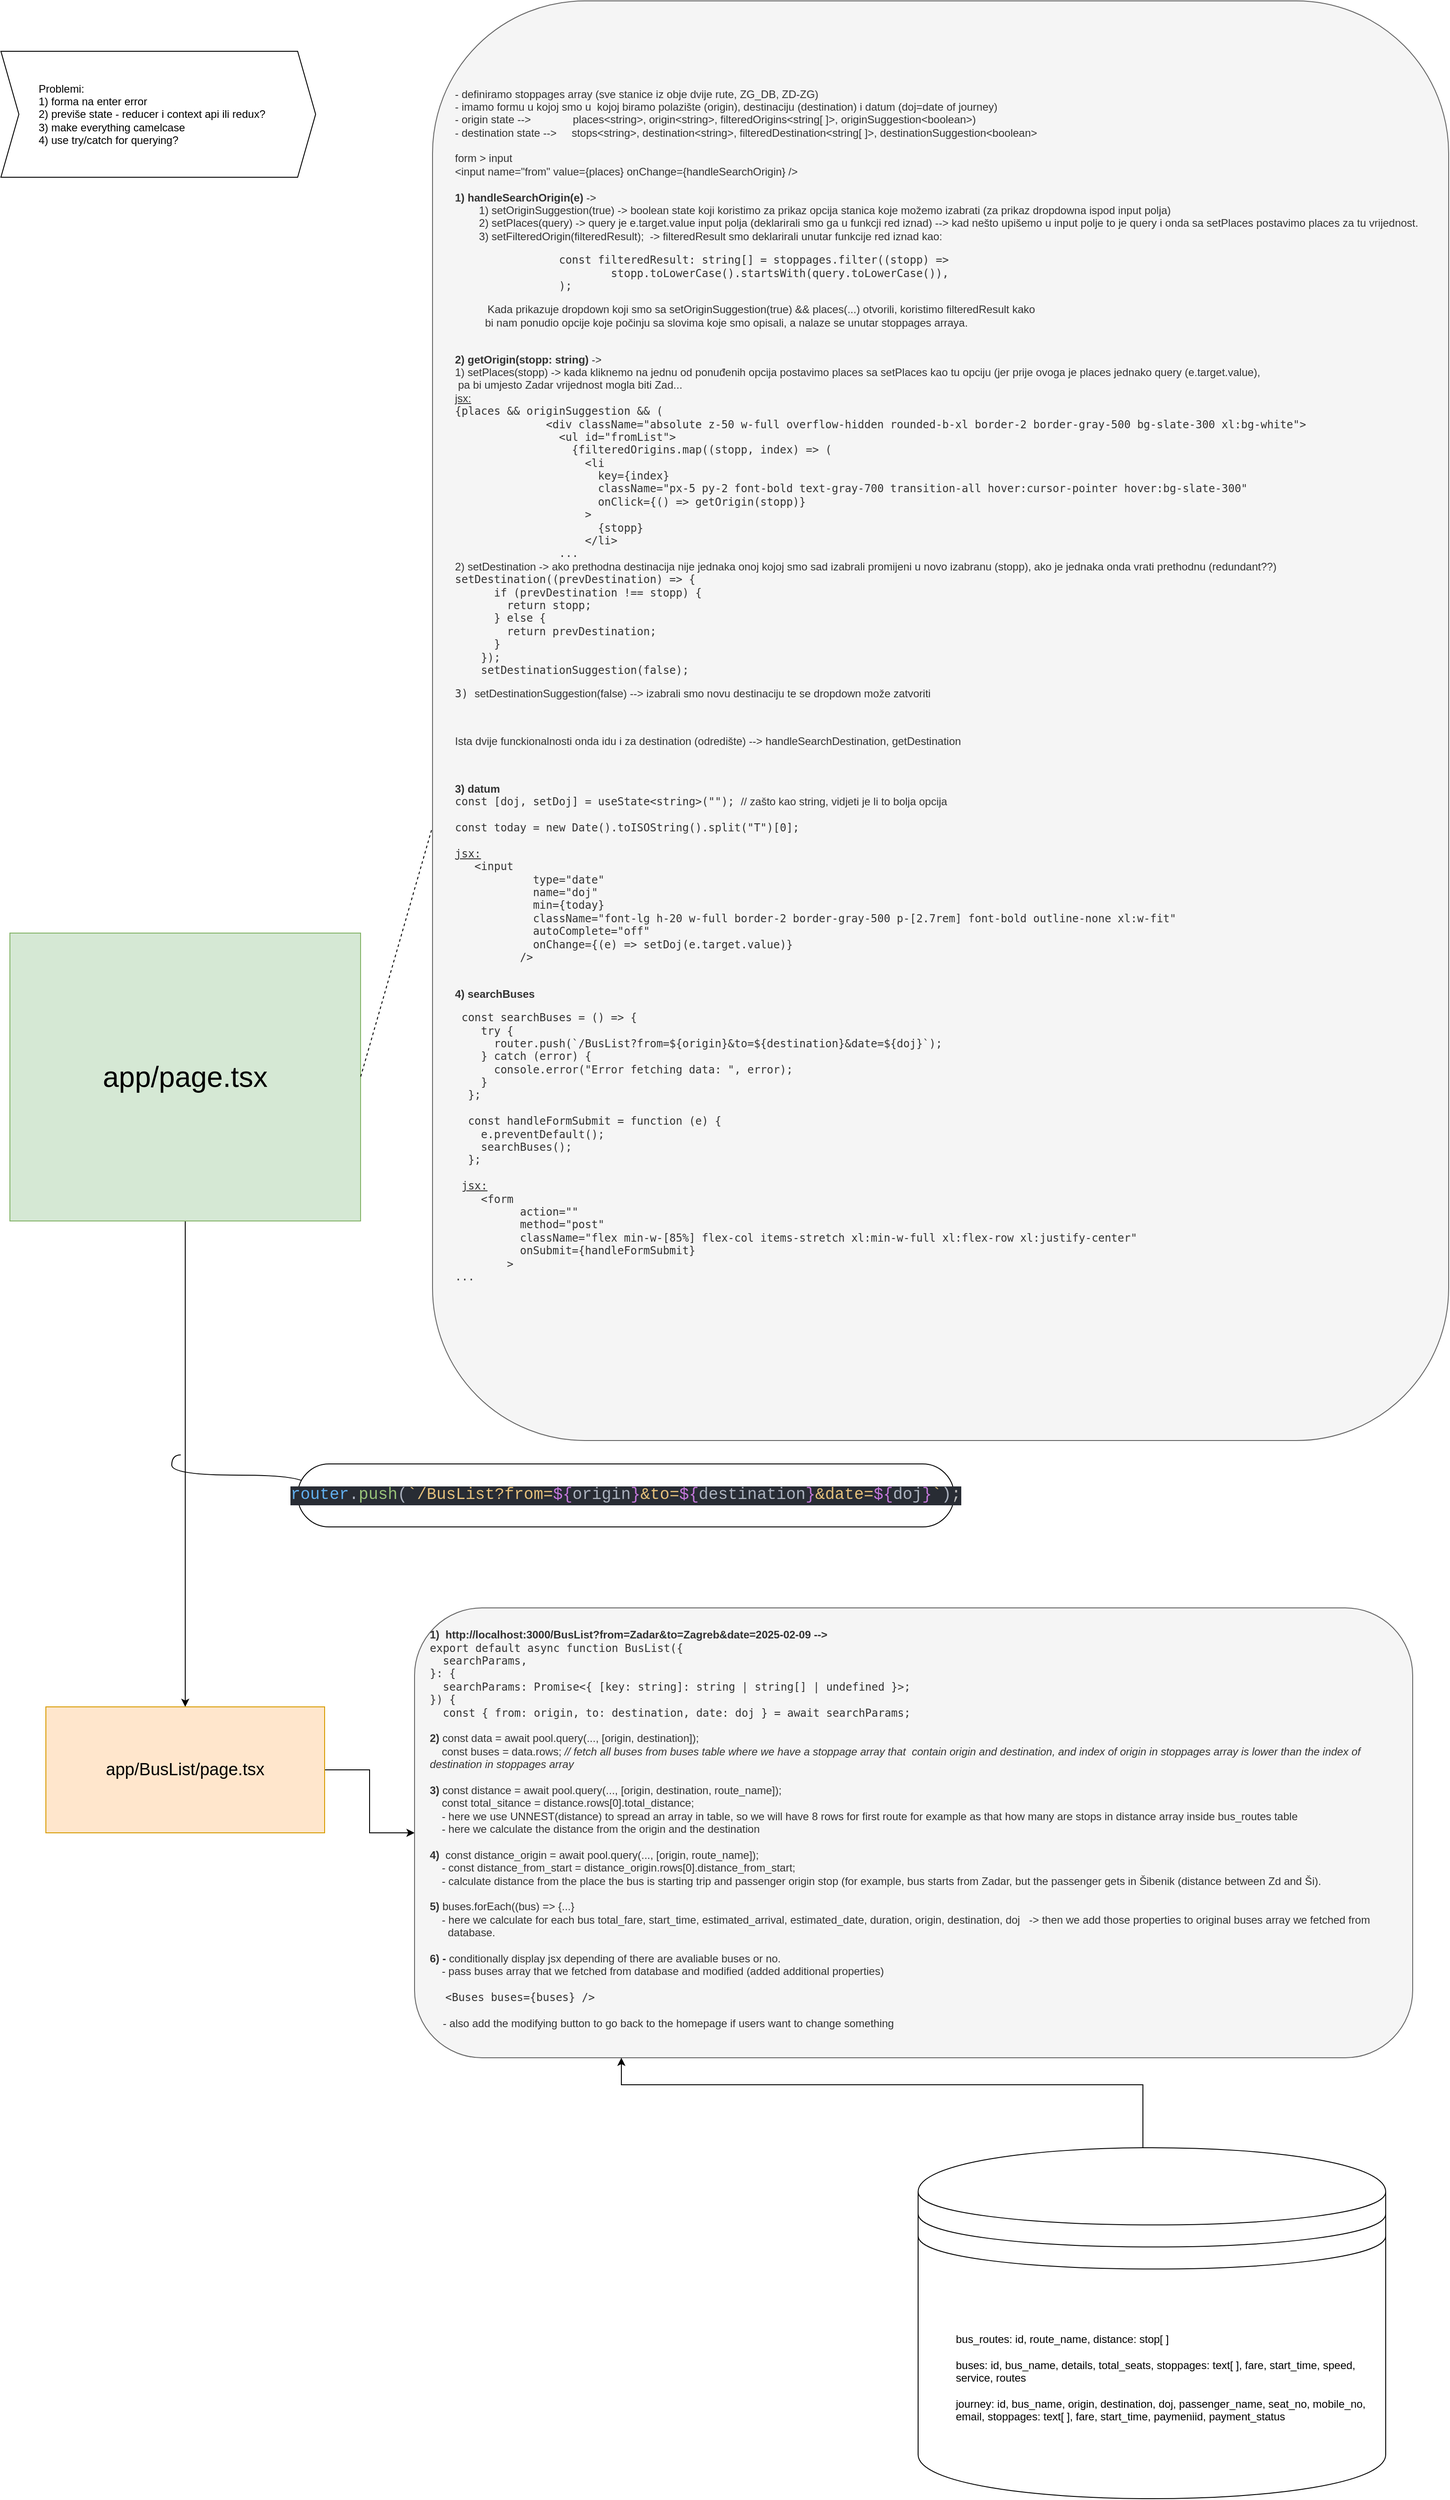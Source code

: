<mxfile version="26.0.11">
  <diagram name="Page-1" id="hDBnATX-_rqYMnIlR0UH">
    <mxGraphModel dx="1509" dy="5453" grid="1" gridSize="10" guides="1" tooltips="1" connect="1" arrows="1" fold="1" page="1" pageScale="1" pageWidth="827" pageHeight="1169" math="0" shadow="0">
      <root>
        <mxCell id="0" />
        <mxCell id="1" parent="0" />
        <mxCell id="zUcGBLIIrt0SRUpq_5Xp-20" style="edgeStyle=orthogonalEdgeStyle;rounded=0;orthogonalLoop=1;jettySize=auto;html=1;entryX=0.5;entryY=0;entryDx=0;entryDy=0;" edge="1" parent="1" source="zUcGBLIIrt0SRUpq_5Xp-2" target="zUcGBLIIrt0SRUpq_5Xp-18">
          <mxGeometry relative="1" as="geometry" />
        </mxCell>
        <mxCell id="zUcGBLIIrt0SRUpq_5Xp-2" value="&lt;font style=&quot;font-size: 32px;&quot;&gt;app/page.tsx&lt;/font&gt;" style="rounded=0;whiteSpace=wrap;html=1;fillColor=#d5e8d4;strokeColor=#82b366;align=center;" vertex="1" parent="1">
          <mxGeometry x="50" y="-3640" width="390" height="320" as="geometry" />
        </mxCell>
        <mxCell id="zUcGBLIIrt0SRUpq_5Xp-6" value="- definiramo stoppages array (sve stanice iz obje dvije rute, ZG_DB, ZD-ZG)&lt;br&gt;- imamo formu u kojoj smo u&amp;nbsp; kojoj biramo polazište (origin), destinaciju (destination) i datum (doj=date of journey)&lt;br&gt;- origin state --&amp;gt;&amp;nbsp; &amp;nbsp; &amp;nbsp; &amp;nbsp; &amp;nbsp; &amp;nbsp; &amp;nbsp; places&amp;lt;string&amp;gt;, origin&amp;lt;string&amp;gt;, filteredOrigins&amp;lt;string[ ]&amp;gt;, originSuggestion&amp;lt;boolean&amp;gt;)&lt;br&gt;&lt;div&gt;- destination state --&amp;gt;&amp;nbsp; &amp;nbsp; &amp;nbsp;stops&amp;lt;string&amp;gt;, destination&amp;lt;string&amp;gt;, filteredDestination&amp;lt;string[ ]&amp;gt;, destinationSuggestion&amp;lt;boolean&amp;gt;&lt;br&gt;&lt;br&gt;form &amp;gt; input&lt;br&gt;&amp;lt;input name=&quot;from&quot; value={places} onChange={handleSearchOrigin} /&amp;gt;&lt;br&gt;&lt;br&gt;&lt;b&gt;1) handleSearchOrigin(e)&amp;nbsp;&lt;/b&gt;-&amp;gt;&amp;nbsp;&lt;br&gt;&lt;span style=&quot;white-space: pre;&quot;&gt;&#x9;&lt;/span&gt;1) setOriginSuggestion(true) -&amp;gt; boolean state koji koristimo za prikaz opcija stanica koje možemo izabrati (za prikaz dropdowna ispod input polja)&lt;br&gt;&lt;span style=&quot;white-space: pre;&quot;&gt;&#x9;&lt;/span&gt;2) setPlaces(query) -&amp;gt; query je e.target.value input polja (deklarirali smo ga u funkcji red iznad) --&amp;gt; kad nešto upišemo u input polje to je query i onda sa setPlaces postavimo places za tu vrijednost.&lt;br&gt;&lt;/div&gt;&lt;div&gt;&lt;span style=&quot;white-space: pre;&quot;&gt;&#x9;&lt;/span&gt;3) setFilteredOrigin(filteredResult);&amp;nbsp; -&amp;gt; filteredResult smo deklarirali unutar funkcije red iznad kao:&amp;nbsp;&lt;br&gt;&lt;pre&gt;&lt;span style=&quot;white-space: pre;&quot;&gt;&#x9;&lt;/span&gt;&lt;span style=&quot;white-space: pre;&quot;&gt;&#x9;&lt;/span&gt;&lt;span style=&quot;background-color: transparent;&quot;&gt;const filteredResult: string[] = stoppages.filter((stopp) =&amp;gt;&lt;br&gt;      &lt;span style=&quot;white-space: pre;&quot;&gt;&#x9;&lt;/span&gt;&lt;span style=&quot;white-space: pre;&quot;&gt;&#x9;&lt;/span&gt;&lt;span style=&quot;white-space: pre;&quot;&gt;&#x9;&lt;/span&gt;stopp.toLowerCase().startsWith(query.toLowerCase()),&lt;br&gt;    &lt;span style=&quot;white-space: pre;&quot;&gt;&#x9;&lt;/span&gt;&lt;span style=&quot;white-space: pre;&quot;&gt;&#x9;&lt;/span&gt;);&lt;/span&gt;&lt;/pre&gt;&lt;pre&gt;&lt;p&gt;&lt;span style=&quot;background-color: transparent;&quot;&gt;     &lt;font face=&quot;Helvetica&quot;&gt;Kada prikazuje dropdown koji smo sa setOriginSuggestion(true) &amp;amp;&amp;amp; places(...) otvorili, koristimo filteredResult kako &lt;br&gt;          bi nam ponudio opcije koje počinju sa slovima koje smo opisali, a nalaze se unutar stoppages arraya.&lt;br&gt;&lt;br&gt;&lt;/font&gt;&lt;/span&gt;&lt;/p&gt;&lt;p&gt;&lt;span style=&quot;background-color: transparent;&quot;&gt;&lt;b style=&quot;font-family: Helvetica;&quot;&gt;2) getOrigin(stopp: string) &lt;/b&gt;&lt;font face=&quot;Helvetica&quot;&gt;-&amp;gt;&lt;br&gt;1) setPlaces(stopp) -&amp;gt; kada kliknemo na jednu od ponuđenih opcija postavimo places sa setPlaces kao tu opciju (jer prije ovoga je places jednako query (e.target.value),&lt;br&gt; pa bi umjesto Zadar vrijednost mogla biti Zad...&lt;br/&gt;&lt;u&gt;jsx:&lt;/u&gt;&lt;br&gt;&lt;/font&gt;&lt;font data-font-src=&quot;https://fonts.googleapis.com/css?family=Monospace&quot; face=&quot;Monospace&quot;&gt;{places &amp;amp;&amp;amp; originSuggestion &amp;amp;&amp;amp; (&lt;br&gt;              &amp;lt;div className=&quot;absolute z-50 w-full overflow-hidden rounded-b-xl border-2 border-gray-500 bg-slate-300 xl:bg-white&quot;&amp;gt;&lt;br&gt;                &amp;lt;ul id=&quot;fromList&quot;&amp;gt;&lt;br&gt;                  {filteredOrigins.map((stopp, index) =&amp;gt; (&lt;br&gt;                    &amp;lt;li&lt;br&gt;                      key={index}&lt;br&gt;                      className=&quot;px-5 py-2 font-bold text-gray-700 transition-all hover:cursor-pointer hover:bg-slate-300&quot;&lt;br&gt;                      onClick={() =&amp;gt; getOrigin(stopp)}&lt;br&gt;                    &amp;gt;&lt;br&gt;                      {stopp}&lt;br&gt;                    &amp;lt;/li&amp;gt;&lt;br&gt;                ...&lt;br&gt;&lt;/font&gt;&lt;font face=&quot;Helvetica&quot;&gt;2) setDestination -&amp;gt; ako prethodna destinacija nije jednaka onoj kojoj smo sad izabrali promijeni u novo izabranu (stopp), ako je jednaka onda vrati prethodnu (redundant??)&lt;br&gt;&lt;/font&gt;setDestination((prevDestination) =&amp;gt; {&lt;br&gt;      if (prevDestination !== stopp) {&lt;br&gt;        return stopp;&lt;br&gt;      } else {&lt;br&gt;        return prevDestination;&lt;br&gt;      }&lt;br&gt;    });&lt;br&gt;    setDestinationSuggestion(false);&lt;font face=&quot;Helvetica&quot;&gt;&lt;br&gt;&lt;/font&gt;&lt;/span&gt;&lt;/p&gt;&lt;p&gt;&lt;span style=&quot;background-color: transparent;&quot;&gt;3) &lt;font face=&quot;Helvetica&quot;&gt;setDestinationSuggestion(false) --&amp;gt; &lt;/font&gt;&lt;font face=&quot;Helvetica&quot;&gt;izabrali smo novu destinaciju te se dropdown može zatvoriti&lt;/font&gt;&lt;/span&gt;&lt;/p&gt;&lt;p&gt;&lt;span style=&quot;background-color: transparent;&quot;&gt;&lt;font face=&quot;Helvetica&quot;&gt;&lt;br&gt;&lt;/font&gt;&lt;/span&gt;&lt;/p&gt;&lt;p&gt;&lt;span style=&quot;background-color: transparent;&quot;&gt;&lt;font face=&quot;Helvetica&quot;&gt;Ista dvije funckionalnosti onda idu i za destination (odredište) --&amp;gt; handleSearchDestination, getDestination&lt;/font&gt;&lt;/span&gt;&lt;/p&gt;&lt;p&gt;&lt;span style=&quot;background-color: transparent;&quot;&gt;&lt;br&gt;&lt;/span&gt;&lt;/p&gt;&lt;p&gt;&lt;b&gt;&lt;font face=&quot;Helvetica&quot;&gt;3) datum&lt;/font&gt;&lt;br&gt;&lt;/b&gt;const [doj, setDoj] = useState&amp;lt;string&amp;gt;(&quot;&quot;); &lt;font face=&quot;Helvetica&quot;&gt;// zašto kao string, vidjeti je li to bolja opcija&lt;/font&gt;&lt;br&gt;&lt;br&gt;const today = new Date().toISOString().split(&quot;T&quot;)[0];&lt;br/&gt;&lt;br&gt;&lt;u&gt;jsx:&lt;/u&gt;&lt;br&gt; &lt;font data-font-src=&quot;https://fonts.googleapis.com/css?family=Monospace&quot; face=&quot;Monospace&quot;&gt;  &amp;lt;input&lt;br&gt;            type=&quot;date&quot;&lt;br&gt;            name=&quot;doj&quot;&lt;br&gt;            min={today}&lt;br&gt;            className=&quot;font-lg h-20 w-full border-2 border-gray-500 p-[2.7rem] font-bold outline-none xl:w-fit&quot;&lt;br&gt;            autoComplete=&quot;off&quot;&lt;br&gt;            onChange={(e) =&amp;gt; setDoj(e.target.value)}&lt;br&gt;          /&amp;gt;&lt;/font&gt;&lt;br&gt;&lt;/p&gt;&lt;p&gt;&lt;span style=&quot;background-color: transparent;&quot;&gt;&lt;br&gt;&lt;b&gt;&lt;font face=&quot;Helvetica&quot;&gt;4) searchBuses&lt;/font&gt;&lt;/b&gt;&lt;/span&gt;&lt;/p&gt;&lt;p&gt;&lt;span style=&quot;background-color: transparent;&quot;&gt; &lt;font data-font-src=&quot;https://fonts.googleapis.com/css?family=Monospace&quot; face=&quot;Monospace&quot;&gt;const searchBuses = () =&amp;gt; {&lt;br&gt;    try {&lt;br&gt;      router.push(`/BusList?from=${origin}&amp;amp;to=${destination}&amp;amp;date=${doj}`);&lt;br&gt;    } catch (error) {&lt;br&gt;      console.error(&quot;Error fetching data: &quot;, error); &lt;br&gt;    }&lt;br&gt;  };&lt;br/&gt;&lt;br/&gt;  const handleFormSubmit = function (e) {&lt;br/&gt;    e.preventDefault();&lt;br/&gt;    searchBuses();&lt;br/&gt;  };&lt;br/&gt;&lt;br/&gt; &lt;u&gt;jsx:&lt;/u&gt;&lt;br/&gt;    &amp;lt;form&lt;br/&gt;          action=&quot;&quot;&lt;br/&gt;          method=&quot;post&quot;&lt;br/&gt;          className=&quot;flex min-w-[85%] flex-col items-stretch xl:min-w-full xl:flex-row xl:justify-center&quot;&lt;br/&gt;          onSubmit={handleFormSubmit}&lt;br/&gt;        &amp;gt;&lt;br/&gt;...&lt;br/&gt;&lt;br/&gt;&lt;/font&gt;&lt;/span&gt;&lt;/p&gt;&lt;p&gt;&lt;span style=&quot;background-color: transparent;&quot;&gt;&lt;br&gt;&lt;/span&gt;&lt;/p&gt;&lt;span style=&quot;background-color: transparent;&quot;&gt;&lt;span style=&quot;white-space: pre;&quot;&gt;&#x9;&lt;/span&gt;&lt;span style=&quot;white-space: pre;&quot;&gt;&#x9;&lt;/span&gt;&lt;/span&gt;&lt;/pre&gt;&lt;/div&gt;" style="rounded=1;whiteSpace=wrap;html=1;align=left;spacingLeft=25;spacingRight=10;spacingTop=10;spacing=0;spacingBottom=10;fillColor=#f5f5f5;fontColor=#333333;strokeColor=#666666;" vertex="1" parent="1">
          <mxGeometry x="520" y="-4676" width="1130" height="1600" as="geometry" />
        </mxCell>
        <mxCell id="zUcGBLIIrt0SRUpq_5Xp-10" value="" style="endArrow=none;dashed=1;html=1;rounded=0;entryX=1;entryY=0.5;entryDx=0;entryDy=0;exitX=-0.001;exitY=0.576;exitDx=0;exitDy=0;exitPerimeter=0;" edge="1" parent="1" source="zUcGBLIIrt0SRUpq_5Xp-6" target="zUcGBLIIrt0SRUpq_5Xp-2">
          <mxGeometry width="50" height="50" relative="1" as="geometry">
            <mxPoint x="510" y="-3720" as="sourcePoint" />
            <mxPoint x="970" y="-3710" as="targetPoint" />
          </mxGeometry>
        </mxCell>
        <mxCell id="zUcGBLIIrt0SRUpq_5Xp-27" style="edgeStyle=orthogonalEdgeStyle;rounded=0;orthogonalLoop=1;jettySize=auto;html=1;" edge="1" parent="1" source="zUcGBLIIrt0SRUpq_5Xp-18" target="zUcGBLIIrt0SRUpq_5Xp-28">
          <mxGeometry relative="1" as="geometry">
            <mxPoint x="640" y="-2710" as="targetPoint" />
          </mxGeometry>
        </mxCell>
        <mxCell id="zUcGBLIIrt0SRUpq_5Xp-18" value="&lt;font style=&quot;font-size: 19px;&quot;&gt;app/BusList/page.tsx&lt;/font&gt;" style="rounded=0;whiteSpace=wrap;html=1;fillColor=#ffe6cc;strokeColor=#d79b00;" vertex="1" parent="1">
          <mxGeometry x="90" y="-2780" width="310" height="140" as="geometry" />
        </mxCell>
        <mxCell id="zUcGBLIIrt0SRUpq_5Xp-23" style="edgeStyle=entityRelationEdgeStyle;rounded=0;orthogonalLoop=1;jettySize=auto;html=1;startArrow=none;endArrow=none;segment=10;curved=1;sourcePerimeterSpacing=0;targetPerimeterSpacing=0;exitX=0;exitY=0.5;exitDx=0;exitDy=0;" edge="1" parent="1" source="zUcGBLIIrt0SRUpq_5Xp-21">
          <mxGeometry relative="1" as="geometry">
            <mxPoint x="240" y="-3060" as="targetPoint" />
            <mxPoint x="1100" y="-2970" as="sourcePoint" />
          </mxGeometry>
        </mxCell>
        <mxCell id="zUcGBLIIrt0SRUpq_5Xp-21" value="&lt;br&gt;&lt;div style=&quot;color: rgb(187, 187, 187); background-color: rgb(40, 44, 52); font-family: Consolas, &amp;quot;Courier New&amp;quot;, monospace; font-weight: normal; line-height: 19px; white-space: pre;&quot;&gt;&lt;div style=&quot;&quot;&gt;&lt;font style=&quot;font-size: 18px;&quot;&gt;&lt;span style=&quot;color: rgb(97, 175, 239);&quot;&gt;router&lt;/span&gt;&lt;span style=&quot;color: rgb(171, 178, 191);&quot;&gt;.&lt;/span&gt;&lt;span style=&quot;color: rgb(152, 195, 121);&quot;&gt;push&lt;/span&gt;&lt;span style=&quot;color: rgb(171, 178, 191);&quot;&gt;(&lt;/span&gt;&lt;span style=&quot;color: rgb(229, 192, 123);&quot;&gt;`/BusList?from=&lt;/span&gt;&lt;span style=&quot;color: rgb(198, 120, 221);&quot;&gt;${&lt;/span&gt;&lt;span style=&quot;color: rgb(171, 178, 191);&quot;&gt;origin&lt;/span&gt;&lt;span style=&quot;color: rgb(198, 120, 221);&quot;&gt;}&lt;/span&gt;&lt;span style=&quot;color: rgb(229, 192, 123);&quot;&gt;&amp;amp;to=&lt;/span&gt;&lt;span style=&quot;color: rgb(198, 120, 221);&quot;&gt;${&lt;/span&gt;&lt;span style=&quot;color: rgb(171, 178, 191);&quot;&gt;destination&lt;/span&gt;&lt;span style=&quot;color: rgb(198, 120, 221);&quot;&gt;}&lt;/span&gt;&lt;span style=&quot;color: rgb(229, 192, 123);&quot;&gt;&amp;amp;date=&lt;/span&gt;&lt;span style=&quot;color: rgb(198, 120, 221);&quot;&gt;${&lt;/span&gt;&lt;span style=&quot;color: rgb(171, 178, 191);&quot;&gt;doj&lt;/span&gt;&lt;span style=&quot;color: rgb(198, 120, 221);&quot;&gt;}&lt;/span&gt;&lt;span style=&quot;color: rgb(229, 192, 123);&quot;&gt;`&lt;/span&gt;&lt;span style=&quot;color: rgb(171, 178, 191);&quot;&gt;)&lt;/span&gt;&lt;span style=&quot;color: rgb(187, 187, 187);&quot;&gt;;&lt;/span&gt;&lt;/font&gt;&lt;/div&gt;&lt;/div&gt;&lt;div&gt;&lt;br/&gt;&lt;/div&gt;" style="whiteSpace=wrap;html=1;rounded=1;arcSize=50;align=center;verticalAlign=middle;strokeWidth=1;autosize=1;spacing=4;treeFolding=1;treeMoving=1;newEdgeStyle={&quot;edgeStyle&quot;:&quot;entityRelationEdgeStyle&quot;,&quot;startArrow&quot;:&quot;none&quot;,&quot;endArrow&quot;:&quot;none&quot;,&quot;segment&quot;:10,&quot;curved&quot;:1,&quot;sourcePerimeterSpacing&quot;:0,&quot;targetPerimeterSpacing&quot;:0};" vertex="1" collapsed="1" parent="1">
          <mxGeometry x="370" y="-3050" width="730" height="70" as="geometry" />
        </mxCell>
        <mxCell id="zUcGBLIIrt0SRUpq_5Xp-28" value="&lt;b&gt;1)&amp;nbsp;&amp;nbsp;http://localhost:3000/BusList?from=Zadar&amp;amp;to=Zagreb&amp;amp;date=2025-02-09 --&amp;gt;&lt;/b&gt;&lt;br&gt;&lt;span style=&quot;background-color: transparent;&quot;&gt;&lt;font face=&quot;monospace&quot;&gt;export default async function BusList({&lt;/font&gt;&lt;/span&gt;&lt;div&gt;&lt;font face=&quot;monospace&quot;&gt;&amp;nbsp; searchParams,&lt;/font&gt;&lt;/div&gt;&lt;div&gt;&lt;font face=&quot;monospace&quot;&gt;}: {&lt;/font&gt;&lt;/div&gt;&lt;div&gt;&lt;font face=&quot;monospace&quot;&gt;&amp;nbsp; searchParams: Promise&amp;lt;{ [key: string]: string | string[] | undefined }&amp;gt;;&lt;/font&gt;&lt;/div&gt;&lt;div&gt;&lt;font face=&quot;monospace&quot;&gt;}) {&lt;/font&gt;&lt;/div&gt;&lt;font face=&quot;monospace&quot;&gt;&lt;span style=&quot;background-color: transparent;&quot;&gt;&amp;nbsp; const { from: origin, to: destination, date: doj } = await searchParams;&lt;/span&gt;&amp;nbsp;&lt;/font&gt;&lt;div&gt;&lt;br&gt;&lt;/div&gt;&lt;div&gt;&lt;b&gt;2) &lt;/b&gt;const data = await pool.query(..., [origin, destination]);&lt;br&gt;&amp;nbsp; &amp;nbsp; const buses = data.rows; &lt;i&gt;// fetch all buses from buses table where we have a stoppage array that&amp;nbsp; contain origin and destination, and index of origin in stoppages array is lower than the index of&amp;nbsp; &amp;nbsp; &amp;nbsp; &amp;nbsp; destination in stoppages array&lt;/i&gt;&lt;/div&gt;&lt;div&gt;&lt;i&gt;&lt;br&gt;&lt;/i&gt;&lt;/div&gt;&lt;div&gt;&lt;b&gt;3)&lt;/b&gt; const distance = await pool.query(..., [origin, destination, route_name]);&lt;br&gt;&amp;nbsp; &amp;nbsp; const total_sitance = distance.rows[0].total_distance;&lt;br&gt;&amp;nbsp; &amp;nbsp; - here we use UNNEST(distance) to spread an array in table, so we will have 8 rows for first route for example as that how many are stops in distance array inside bus_routes table&lt;br&gt;&amp;nbsp; &amp;nbsp; - here we calculate the distance from the origin and the destination&lt;/div&gt;&lt;div&gt;&lt;br&gt;&lt;/div&gt;&lt;div&gt;&lt;b&gt;4)&lt;/b&gt;&amp;nbsp; const distance_origin = await pool.query(..., [origin, route_name]);&lt;br&gt;&amp;nbsp; &amp;nbsp; - const distance_from_start = distance_origin.rows[0].distance_from_start;&lt;br&gt;&amp;nbsp; &amp;nbsp; - calculate distance from the place the bus is starting trip and passenger origin stop (for example, bus starts from Zadar, but the passenger gets in Šibenik (distance between Zd and Ši).&lt;br&gt;&lt;br&gt;&lt;b&gt;5)&lt;/b&gt; buses.forEach((bus) =&amp;gt; {...}&lt;br&gt;&amp;nbsp; &amp;nbsp; - here we calculate for each bus total_fare, start_time, estimated_arrival, estimated_date, duration, origin, destination, doj&amp;nbsp; &amp;nbsp;-&amp;gt; then we add those properties to original buses array we fetched from&lt;br&gt;&amp;nbsp; &amp;nbsp; &amp;nbsp; database.&lt;br&gt;&amp;nbsp; &amp;nbsp;&lt;br&gt;&lt;b&gt;6) -&amp;nbsp;&lt;/b&gt;conditionally display jsx depending of there are avaliable buses or no.&lt;br&gt;&amp;nbsp; &amp;nbsp; - pass buses array that we fetched from database and modified (added additional properties)&lt;br&gt;&amp;nbsp;&amp;nbsp;&lt;br&gt;&lt;b&gt;&amp;nbsp; &amp;nbsp;&lt;/b&gt;&lt;font style=&quot;&quot; data-font-src=&quot;https://fonts.googleapis.com/css?family=Monospace&quot; face=&quot;Monospace&quot;&gt;&lt;b&gt;&amp;nbsp;&lt;/b&gt;&amp;lt;Buses buses={buses} /&amp;gt;&lt;/font&gt;&lt;/div&gt;&lt;div&gt;&lt;font face=&quot;monospace&quot;&gt;&lt;b&gt;&lt;br&gt;&lt;/b&gt;&lt;/font&gt;&lt;/div&gt;&lt;div&gt;&lt;font style=&quot;font-weight: bold;&quot; face=&quot;monospace&quot;&gt;&amp;nbsp; &lt;/font&gt;&lt;font style=&quot;&quot; face=&quot;Helvetica&quot;&gt;- also add the modifying button to go back to the homepage if users want to change something&lt;/font&gt;&lt;br&gt;&lt;br&gt;&lt;/div&gt;" style="rounded=1;whiteSpace=wrap;html=1;fillColor=#f5f5f5;fontColor=#333333;strokeColor=#666666;align=left;spacingLeft=15;spacingTop=10;spacingRight=5;spacingBottom=5;" vertex="1" parent="1">
          <mxGeometry x="500" y="-2890" width="1110" height="500" as="geometry" />
        </mxCell>
        <mxCell id="zUcGBLIIrt0SRUpq_5Xp-30" value="&lt;blockquote style=&quot;margin: 0 0 0 40px; border: none; padding: 0px;&quot;&gt;Problemi:&amp;nbsp;&lt;div&gt;1) forma na enter error&lt;/div&gt;&lt;div&gt;2) previše state - reducer i context api ili redux?&lt;br&gt;3) make everything camelcase&lt;br&gt;4) use try/catch for querying?&lt;/div&gt;&lt;/blockquote&gt;" style="shape=step;perimeter=stepPerimeter;whiteSpace=wrap;html=1;fixedSize=1;align=left;" vertex="1" parent="1">
          <mxGeometry x="40" y="-4620" width="350" height="140" as="geometry" />
        </mxCell>
        <mxCell id="zUcGBLIIrt0SRUpq_5Xp-32" style="edgeStyle=orthogonalEdgeStyle;rounded=0;orthogonalLoop=1;jettySize=auto;html=1;" edge="1" parent="1" source="zUcGBLIIrt0SRUpq_5Xp-31" target="zUcGBLIIrt0SRUpq_5Xp-28">
          <mxGeometry relative="1" as="geometry">
            <Array as="points">
              <mxPoint x="1310" y="-2360" />
              <mxPoint x="730" y="-2360" />
            </Array>
          </mxGeometry>
        </mxCell>
        <mxCell id="zUcGBLIIrt0SRUpq_5Xp-31" value="&lt;blockquote style=&quot;margin: 0 0 0 40px; border: none; padding: 0px;&quot;&gt;bus_routes: id, route_name, distance: stop[ ]&lt;div&gt;&lt;br&gt;&lt;/div&gt;&lt;div&gt;buses: id, bus_name, details, total_seats, stoppages: text[ ], fare, start_time, speed, service, routes&lt;/div&gt;&lt;div&gt;&lt;br&gt;&lt;/div&gt;&lt;div&gt;journey: id, bus_name, origin, destination, doj, passenger_name, seat_no, mobile_no, email, stoppages: text[ ], fare, start_time, paymeniid, payment_status&lt;/div&gt;&lt;/blockquote&gt;" style="shape=datastore;whiteSpace=wrap;html=1;align=left;" vertex="1" parent="1">
          <mxGeometry x="1060" y="-2290" width="520" height="390" as="geometry" />
        </mxCell>
      </root>
    </mxGraphModel>
  </diagram>
</mxfile>
